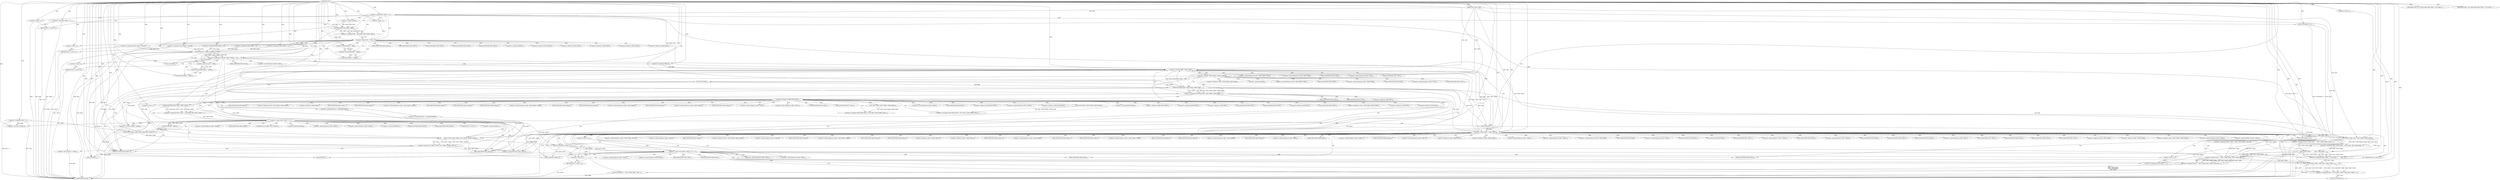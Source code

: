 digraph "FUN1" {  
"8" [label = <(METHOD,FUN1)<SUB>1</SUB>> ]
"406" [label = <(METHOD_RETURN,int)<SUB>1</SUB>> ]
"9" [label = <(PARAM,struct VAR1 *VAR2)<SUB>1</SUB>> ]
"15" [label = <(&lt;operator&gt;.assignment,*VAR9 = &quot;&quot;)<SUB>8</SUB>> ]
"20" [label = <(&lt;operator&gt;.assignment,VAR11 = 1)<SUB>12</SUB>> ]
"38" [label = <(&lt;operator&gt;.assignment,VAR7 = open(VAR9, VAR17|VAR18, 0666))<SUB>23</SUB>> ]
"61" [label = <(&lt;operator&gt;.assignment,VAR10.VAR19 = VAR20)<SUB>29</SUB>> ]
"66" [label = <(&lt;operator&gt;.assignment,VAR10.VAR21 = VAR22)<SUB>30</SUB>> ]
"71" [label = <(&lt;operator&gt;.assignment,VAR10.VAR23 = 0)<SUB>31</SUB>> ]
"76" [label = <(&lt;operator&gt;.assignment,VAR10.VAR24 = 1)<SUB>32</SUB>> ]
"81" [label = <(&lt;operator&gt;.assignment,VAR10.VAR25 = 0)<SUB>33</SUB>> ]
"282" [label = <(&lt;operator&gt;.assignment,VAR2-&gt;VAR30.VAR30 = FUN12(VAR2, VAR2-&gt;VAR27[VAR...)<SUB>97</SUB>> ]
"299" [label = <(&lt;operator&gt;.assignment,VAR2-&gt;VAR30.VAR36    = VAR2-&gt;VAR27[VAR8]-&gt;VAR30...)<SUB>98</SUB>> ]
"314" [label = <(&lt;operator&gt;.assignment,VAR2-&gt;VAR54 = FUN13(VAR2, &quot;&quot;, 
				     VAR2-&gt;V...)<SUB>99</SUB>> ]
"331" [label = <(&lt;operator&gt;.assignment,VAR2-&gt;VAR55 = VAR2-&gt;VAR27[VAR8]-&gt;VAR55)<SUB>102</SUB>> ]
"342" [label = <(FUN3,FUN3(VAR56,(&quot;&quot;, 
		 VAR2-&gt;VAR30.VAR30, 
		 VAR2...)<SUB>103</SUB>> ]
"371" [label = <(&lt;operator&gt;.assignment,VAR14 = FUN15(VAR2-&gt;VAR57, VAR4, VAR4-&gt;VAR44, V...)<SUB>112</SUB>> ]
"384" [label = <(FUN16,FUN16(VAR14))<SUB>114</SUB>> ]
"386" [label = <(close,close(VAR7))<SUB>116</SUB>> ]
"388" [label = <(RETURN,return 0;,return 0;)<SUB>118</SUB>> ]
"391" [label = <(close,close(VAR7))<SUB>121</SUB>> ]
"393" [label = <(close,close(VAR4-&gt;VAR44))<SUB>122</SUB>> ]
"397" [label = <(&lt;operator&gt;.assignment,VAR4-&gt;VAR44 = -1)<SUB>123</SUB>> ]
"403" [label = <(RETURN,return -1;,return -1;)<SUB>124</SUB>> ]
"26" [label = <(&lt;operator&gt;.equals,VAR2-&gt;VAR15 == 0)<SUB>17</SUB>> ]
"47" [label = <(&lt;operator&gt;.equals,VAR7 == -1)<SUB>24</SUB>> ]
"87" [label = <(&lt;operator&gt;.notEquals,FUN4(VAR7, VAR26, &amp;VAR10) != 0)<SUB>35</SUB>> ]
"111" [label = <(&lt;operator&gt;.lessThan,VAR8 &lt; VAR2-&gt;VAR15)<SUB>41</SUB>> ]
"116" [label = <(&lt;operator&gt;.postIncrement,VAR8++)<SUB>41</SUB>> ]
"272" [label = <(&lt;operator&gt;.equals,VAR8 == VAR2-&gt;VAR15)<SUB>93</SUB>> ]
"361" [label = <(&lt;operator&gt;.equals,FUN14(VAR4-&gt;VAR44, 10) == -1)<SUB>108</SUB>> ]
"389" [label = <(LITERAL,0,return 0;)<SUB>118</SUB>> ]
"404" [label = <(&lt;operator&gt;.minus,-1)<SUB>124</SUB>> ]
"32" [label = <(FUN3,FUN3(VAR16,(&quot;&quot;)))<SUB>18</SUB>> ]
"35" [label = <(RETURN,return -1;,return -1;)<SUB>19</SUB>> ]
"40" [label = <(open,open(VAR9, VAR17|VAR18, 0666))<SUB>23</SUB>> ]
"52" [label = <(FUN3,FUN3(VAR16,(&quot;&quot;, VAR9)))<SUB>25</SUB>> ]
"58" [label = <(RETURN,return -1;,return -1;)<SUB>26</SUB>> ]
"95" [label = <(FUN3,FUN3(VAR16,(&quot;&quot;, VAR9)))<SUB>36</SUB>> ]
"101" [label = <(close,close(VAR7))<SUB>37</SUB>> ]
"103" [label = <(RETURN,return -1;,return -1;)<SUB>38</SUB>> ]
"108" [label = <(&lt;operator&gt;.assignment,VAR8=0)<SUB>41</SUB>> ]
"131" [label = <(FUN5,FUN5(VAR6))<SUB>45</SUB>> ]
"210" [label = <(&lt;operator&gt;.assignment,VAR4-&gt;VAR44 = socket(VAR6.VAR31.VAR32, VAR45, V...)<SUB>70</SUB>> ]
"234" [label = <(FUN9,FUN9(VAR4-&gt;VAR44))<SUB>76</SUB>> ]
"238" [label = <(FUN10,FUN10(VAR4-&gt;VAR44,VAR47,VAR48,(char *)&amp;VAR11,si...)<SUB>78</SUB>> ]
"278" [label = <(FUN3,FUN3(VAR16,(&quot;&quot;)))<SUB>94</SUB>> ]
"288" [label = <(FUN12,FUN12(VAR2, VAR2-&gt;VAR27[VAR8]-&gt;VAR30.VAR30))<SUB>97</SUB>> ]
"318" [label = <(FUN13,FUN13(VAR2, &quot;&quot;, 
				     VAR2-&gt;VAR30.VAR30, 
	...)<SUB>99</SUB>> ]
"344" [label = <(&lt;operator&gt;.bracketedPrimary,(&quot;&quot;, 
		 VAR2-&gt;VAR30.VAR30, 
		 VAR2-&gt;VAR30.VAR...)<SUB>103</SUB>> ]
"373" [label = <(FUN15,FUN15(VAR2-&gt;VAR57, VAR4, VAR4-&gt;VAR44, VAR58,
		...)<SUB>112</SUB>> ]
"401" [label = <(&lt;operator&gt;.minus,-1)<SUB>123</SUB>> ]
"36" [label = <(&lt;operator&gt;.minus,-1)<SUB>19</SUB>> ]
"42" [label = <(&lt;operator&gt;.or,VAR17|VAR18)<SUB>23</SUB>> ]
"49" [label = <(&lt;operator&gt;.minus,-1)<SUB>24</SUB>> ]
"59" [label = <(&lt;operator&gt;.minus,-1)<SUB>26</SUB>> ]
"88" [label = <(FUN4,FUN4(VAR7, VAR26, &amp;VAR10))<SUB>35</SUB>> ]
"104" [label = <(&lt;operator&gt;.minus,-1)<SUB>38</SUB>> ]
"120" [label = <(&lt;operator&gt;.and,VAR2-&gt;VAR27[VAR8]-&gt;VAR28 &amp; VAR29)<SUB>42</SUB>> ]
"134" [label = <(&lt;operator&gt;.notEquals,FUN6(VAR2,
				VAR2-&gt;VAR27[VAR8]-&gt;VAR30.VAR30, ...)<SUB>46</SUB>> ]
"223" [label = <(&lt;operator&gt;.equals,VAR4-&gt;VAR44 == -1)<SUB>71</SUB>> ]
"251" [label = <(&lt;operator&gt;.equals,FUN11(VAR4-&gt;VAR44, (struct VAR49 * )&amp;VAR6, VAR1...)<SUB>80</SUB>> ]
"265" [label = <(&lt;operator&gt;.equals,VAR50 == VAR51)<SUB>84</SUB>> ]
"345" [label = <(&lt;operator&gt;.expressionList,&quot;&quot;, 
		 VAR2-&gt;VAR30.VAR30, 
		 VAR2-&gt;VAR30.VAR3...)<SUB>103</SUB>> ]
"362" [label = <(FUN14,FUN14(VAR4-&gt;VAR44, 10))<SUB>108</SUB>> ]
"367" [label = <(&lt;operator&gt;.minus,-1)<SUB>108</SUB>> ]
"54" [label = <(&lt;operator&gt;.bracketedPrimary,(&quot;&quot;, VAR9))<SUB>25</SUB>> ]
"97" [label = <(&lt;operator&gt;.bracketedPrimary,(&quot;&quot;, VAR9))<SUB>36</SUB>> ]
"159" [label = <(IDENTIFIER,VAR33,{
		case VAR33:
			VAR6.VAR34.VAR35 = FUN7(VAR2...)<SUB>53</SUB>> ]
"160" [label = <(&lt;operator&gt;.assignment,VAR6.VAR34.VAR35 = FUN7(VAR2-&gt;VAR27[VAR8]-&gt;VAR3...)<SUB>54</SUB>> ]
"176" [label = <(&lt;operator&gt;.assignment,VAR12 = sizeof(VAR6.VAR34))<SUB>55</SUB>> ]
"184" [label = <(IDENTIFIER,VAR37,{
		case VAR33:
			VAR6.VAR34.VAR35 = FUN7(VAR2...)<SUB>57</SUB>> ]
"185" [label = <(&lt;operator&gt;.assignment,VAR6.VAR38.VAR39 = FUN7(VAR2-&gt;VAR27[VAR8]-&gt;VAR3...)<SUB>58</SUB>> ]
"201" [label = <(&lt;operator&gt;.assignment,VAR12 = sizeof(VAR6.VAR38))<SUB>59</SUB>> ]
"214" [label = <(socket,socket(VAR6.VAR31.VAR32, VAR45, VAR46))<SUB>70</SUB>> ]
"230" [label = <(FUN8,FUN8(VAR2, &quot;&quot;))<SUB>72</SUB>> ]
"244" [label = <(&lt;operator&gt;.cast,(char *)&amp;VAR11)<SUB>78</SUB>> ]
"55" [label = <(&lt;operator&gt;.expressionList,&quot;&quot;, VAR9)<SUB>25</SUB>> ]
"98" [label = <(&lt;operator&gt;.expressionList,&quot;&quot;, VAR9)<SUB>36</SUB>> ]
"135" [label = <(FUN6,FUN6(VAR2,
				VAR2-&gt;VAR27[VAR8]-&gt;VAR30.VAR30, ...)<SUB>46</SUB>> ]
"227" [label = <(&lt;operator&gt;.minus,-1)<SUB>71</SUB>> ]
"252" [label = <(FUN11,FUN11(VAR4-&gt;VAR44, (struct VAR49 * )&amp;VAR6, VAR12))<SUB>80</SUB>> ]
"166" [label = <(FUN7,FUN7(VAR2-&gt;VAR27[VAR8]-&gt;VAR30.VAR36))<SUB>54</SUB>> ]
"191" [label = <(FUN7,FUN7(VAR2-&gt;VAR27[VAR8]-&gt;VAR30.VAR36))<SUB>58</SUB>> ]
"256" [label = <(&lt;operator&gt;.cast,(struct VAR49 * )&amp;VAR6)<SUB>80</SUB>> ]
"62" [label = <(&lt;operator&gt;.fieldAccess,VAR10.VAR19)<SUB>29</SUB>> ]
"67" [label = <(&lt;operator&gt;.fieldAccess,VAR10.VAR21)<SUB>30</SUB>> ]
"72" [label = <(&lt;operator&gt;.fieldAccess,VAR10.VAR23)<SUB>31</SUB>> ]
"77" [label = <(&lt;operator&gt;.fieldAccess,VAR10.VAR24)<SUB>32</SUB>> ]
"82" [label = <(&lt;operator&gt;.fieldAccess,VAR10.VAR25)<SUB>33</SUB>> ]
"283" [label = <(&lt;operator&gt;.fieldAccess,VAR2-&gt;VAR30.VAR30)<SUB>97</SUB>> ]
"300" [label = <(&lt;operator&gt;.fieldAccess,VAR2-&gt;VAR30.VAR36)<SUB>98</SUB>> ]
"305" [label = <(&lt;operator&gt;.fieldAccess,VAR2-&gt;VAR27[VAR8]-&gt;VAR30.VAR36)<SUB>98</SUB>> ]
"315" [label = <(&lt;operator&gt;.indirectFieldAccess,VAR2-&gt;VAR54)<SUB>99</SUB>> ]
"332" [label = <(&lt;operator&gt;.indirectFieldAccess,VAR2-&gt;VAR55)<SUB>102</SUB>> ]
"335" [label = <(&lt;operator&gt;.indirectFieldAccess,VAR2-&gt;VAR27[VAR8]-&gt;VAR55)<SUB>102</SUB>> ]
"394" [label = <(&lt;operator&gt;.indirectFieldAccess,VAR4-&gt;VAR44)<SUB>122</SUB>> ]
"398" [label = <(&lt;operator&gt;.indirectFieldAccess,VAR4-&gt;VAR44)<SUB>123</SUB>> ]
"64" [label = <(FIELD_IDENTIFIER,VAR19,VAR19)<SUB>29</SUB>> ]
"69" [label = <(FIELD_IDENTIFIER,VAR21,VAR21)<SUB>30</SUB>> ]
"74" [label = <(FIELD_IDENTIFIER,VAR23,VAR23)<SUB>31</SUB>> ]
"79" [label = <(FIELD_IDENTIFIER,VAR24,VAR24)<SUB>32</SUB>> ]
"84" [label = <(FIELD_IDENTIFIER,VAR25,VAR25)<SUB>33</SUB>> ]
"113" [label = <(&lt;operator&gt;.indirectFieldAccess,VAR2-&gt;VAR15)<SUB>41</SUB>> ]
"274" [label = <(&lt;operator&gt;.indirectFieldAccess,VAR2-&gt;VAR15)<SUB>93</SUB>> ]
"284" [label = <(&lt;operator&gt;.indirectFieldAccess,VAR2-&gt;VAR30)<SUB>97</SUB>> ]
"287" [label = <(FIELD_IDENTIFIER,VAR30,VAR30)<SUB>97</SUB>> ]
"290" [label = <(&lt;operator&gt;.fieldAccess,VAR2-&gt;VAR27[VAR8]-&gt;VAR30.VAR30)<SUB>97</SUB>> ]
"301" [label = <(&lt;operator&gt;.indirectFieldAccess,VAR2-&gt;VAR30)<SUB>98</SUB>> ]
"304" [label = <(FIELD_IDENTIFIER,VAR36,VAR36)<SUB>98</SUB>> ]
"306" [label = <(&lt;operator&gt;.indirectFieldAccess,VAR2-&gt;VAR27[VAR8]-&gt;VAR30)<SUB>98</SUB>> ]
"313" [label = <(FIELD_IDENTIFIER,VAR36,VAR36)<SUB>98</SUB>> ]
"317" [label = <(FIELD_IDENTIFIER,VAR54,VAR54)<SUB>99</SUB>> ]
"321" [label = <(&lt;operator&gt;.fieldAccess,VAR2-&gt;VAR30.VAR30)<SUB>100</SUB>> ]
"326" [label = <(&lt;operator&gt;.fieldAccess,VAR2-&gt;VAR30.VAR36)<SUB>101</SUB>> ]
"334" [label = <(FIELD_IDENTIFIER,VAR55,VAR55)<SUB>102</SUB>> ]
"336" [label = <(&lt;operator&gt;.indirectIndexAccess,VAR2-&gt;VAR27[VAR8])<SUB>102</SUB>> ]
"341" [label = <(FIELD_IDENTIFIER,VAR55,VAR55)<SUB>102</SUB>> ]
"374" [label = <(&lt;operator&gt;.indirectFieldAccess,VAR2-&gt;VAR57)<SUB>112</SUB>> ]
"378" [label = <(&lt;operator&gt;.indirectFieldAccess,VAR4-&gt;VAR44)<SUB>112</SUB>> ]
"396" [label = <(FIELD_IDENTIFIER,VAR44,VAR44)<SUB>122</SUB>> ]
"400" [label = <(FIELD_IDENTIFIER,VAR44,VAR44)<SUB>123</SUB>> ]
"91" [label = <(&lt;operator&gt;.addressOf,&amp;VAR10)<SUB>35</SUB>> ]
"115" [label = <(FIELD_IDENTIFIER,VAR15,VAR15)<SUB>41</SUB>> ]
"152" [label = <(&lt;operator&gt;.fieldAccess,VAR6.VAR31.VAR32)<SUB>52</SUB>> ]
"211" [label = <(&lt;operator&gt;.indirectFieldAccess,VAR4-&gt;VAR44)<SUB>70</SUB>> ]
"235" [label = <(&lt;operator&gt;.indirectFieldAccess,VAR4-&gt;VAR44)<SUB>76</SUB>> ]
"239" [label = <(&lt;operator&gt;.indirectFieldAccess,VAR4-&gt;VAR44)<SUB>78</SUB>> ]
"248" [label = <(&lt;operator&gt;.sizeOf,sizeof(VAR11))<SUB>78</SUB>> ]
"276" [label = <(FIELD_IDENTIFIER,VAR15,VAR15)<SUB>93</SUB>> ]
"286" [label = <(FIELD_IDENTIFIER,VAR30,VAR30)<SUB>97</SUB>> ]
"291" [label = <(&lt;operator&gt;.indirectFieldAccess,VAR2-&gt;VAR27[VAR8]-&gt;VAR30)<SUB>97</SUB>> ]
"298" [label = <(FIELD_IDENTIFIER,VAR30,VAR30)<SUB>97</SUB>> ]
"303" [label = <(FIELD_IDENTIFIER,VAR30,VAR30)<SUB>98</SUB>> ]
"307" [label = <(&lt;operator&gt;.indirectIndexAccess,VAR2-&gt;VAR27[VAR8])<SUB>98</SUB>> ]
"312" [label = <(FIELD_IDENTIFIER,VAR30,VAR30)<SUB>98</SUB>> ]
"322" [label = <(&lt;operator&gt;.indirectFieldAccess,VAR2-&gt;VAR30)<SUB>100</SUB>> ]
"325" [label = <(FIELD_IDENTIFIER,VAR30,VAR30)<SUB>100</SUB>> ]
"327" [label = <(&lt;operator&gt;.indirectFieldAccess,VAR2-&gt;VAR30)<SUB>101</SUB>> ]
"330" [label = <(FIELD_IDENTIFIER,VAR36,VAR36)<SUB>101</SUB>> ]
"337" [label = <(&lt;operator&gt;.indirectFieldAccess,VAR2-&gt;VAR27)<SUB>102</SUB>> ]
"347" [label = <(&lt;operator&gt;.fieldAccess,VAR2-&gt;VAR30.VAR30)<SUB>104</SUB>> ]
"352" [label = <(&lt;operator&gt;.fieldAccess,VAR2-&gt;VAR30.VAR36)<SUB>105</SUB>> ]
"357" [label = <(&lt;operator&gt;.indirectFieldAccess,VAR2-&gt;VAR55)<SUB>106</SUB>> ]
"363" [label = <(&lt;operator&gt;.indirectFieldAccess,VAR4-&gt;VAR44)<SUB>108</SUB>> ]
"376" [label = <(FIELD_IDENTIFIER,VAR57,VAR57)<SUB>112</SUB>> ]
"380" [label = <(FIELD_IDENTIFIER,VAR44,VAR44)<SUB>112</SUB>> ]
"121" [label = <(&lt;operator&gt;.indirectFieldAccess,VAR2-&gt;VAR27[VAR8]-&gt;VAR28)<SUB>42</SUB>> ]
"153" [label = <(&lt;operator&gt;.fieldAccess,VAR6.VAR31)<SUB>52</SUB>> ]
"156" [label = <(FIELD_IDENTIFIER,VAR32,VAR32)<SUB>52</SUB>> ]
"213" [label = <(FIELD_IDENTIFIER,VAR44,VAR44)<SUB>70</SUB>> ]
"215" [label = <(&lt;operator&gt;.fieldAccess,VAR6.VAR31.VAR32)<SUB>70</SUB>> ]
"224" [label = <(&lt;operator&gt;.indirectFieldAccess,VAR4-&gt;VAR44)<SUB>71</SUB>> ]
"237" [label = <(FIELD_IDENTIFIER,VAR44,VAR44)<SUB>76</SUB>> ]
"241" [label = <(FIELD_IDENTIFIER,VAR44,VAR44)<SUB>78</SUB>> ]
"245" [label = <(UNKNOWN,char *,char *)<SUB>78</SUB>> ]
"246" [label = <(&lt;operator&gt;.addressOf,&amp;VAR11)<SUB>78</SUB>> ]
"292" [label = <(&lt;operator&gt;.indirectIndexAccess,VAR2-&gt;VAR27[VAR8])<SUB>97</SUB>> ]
"297" [label = <(FIELD_IDENTIFIER,VAR30,VAR30)<SUB>97</SUB>> ]
"308" [label = <(&lt;operator&gt;.indirectFieldAccess,VAR2-&gt;VAR27)<SUB>98</SUB>> ]
"324" [label = <(FIELD_IDENTIFIER,VAR30,VAR30)<SUB>100</SUB>> ]
"329" [label = <(FIELD_IDENTIFIER,VAR30,VAR30)<SUB>101</SUB>> ]
"339" [label = <(FIELD_IDENTIFIER,VAR27,VAR27)<SUB>102</SUB>> ]
"348" [label = <(&lt;operator&gt;.indirectFieldAccess,VAR2-&gt;VAR30)<SUB>104</SUB>> ]
"351" [label = <(FIELD_IDENTIFIER,VAR30,VAR30)<SUB>104</SUB>> ]
"353" [label = <(&lt;operator&gt;.indirectFieldAccess,VAR2-&gt;VAR30)<SUB>105</SUB>> ]
"356" [label = <(FIELD_IDENTIFIER,VAR36,VAR36)<SUB>105</SUB>> ]
"359" [label = <(FIELD_IDENTIFIER,VAR55,VAR55)<SUB>106</SUB>> ]
"365" [label = <(FIELD_IDENTIFIER,VAR44,VAR44)<SUB>108</SUB>> ]
"122" [label = <(&lt;operator&gt;.indirectIndexAccess,VAR2-&gt;VAR27[VAR8])<SUB>42</SUB>> ]
"127" [label = <(FIELD_IDENTIFIER,VAR28,VAR28)<SUB>42</SUB>> ]
"137" [label = <(&lt;operator&gt;.fieldAccess,VAR2-&gt;VAR27[VAR8]-&gt;VAR30.VAR30)<SUB>47</SUB>> ]
"146" [label = <(&lt;operator&gt;.addressOf,&amp;VAR6)<SUB>48</SUB>> ]
"155" [label = <(FIELD_IDENTIFIER,VAR31,VAR31)<SUB>52</SUB>> ]
"161" [label = <(&lt;operator&gt;.fieldAccess,VAR6.VAR34.VAR35)<SUB>54</SUB>> ]
"178" [label = <(&lt;operator&gt;.sizeOf,sizeof(VAR6.VAR34))<SUB>55</SUB>> ]
"186" [label = <(&lt;operator&gt;.fieldAccess,VAR6.VAR38.VAR39)<SUB>58</SUB>> ]
"203" [label = <(&lt;operator&gt;.sizeOf,sizeof(VAR6.VAR38))<SUB>59</SUB>> ]
"216" [label = <(&lt;operator&gt;.fieldAccess,VAR6.VAR31)<SUB>70</SUB>> ]
"219" [label = <(FIELD_IDENTIFIER,VAR32,VAR32)<SUB>70</SUB>> ]
"226" [label = <(FIELD_IDENTIFIER,VAR44,VAR44)<SUB>71</SUB>> ]
"253" [label = <(&lt;operator&gt;.indirectFieldAccess,VAR4-&gt;VAR44)<SUB>80</SUB>> ]
"293" [label = <(&lt;operator&gt;.indirectFieldAccess,VAR2-&gt;VAR27)<SUB>97</SUB>> ]
"310" [label = <(FIELD_IDENTIFIER,VAR27,VAR27)<SUB>98</SUB>> ]
"350" [label = <(FIELD_IDENTIFIER,VAR30,VAR30)<SUB>104</SUB>> ]
"355" [label = <(FIELD_IDENTIFIER,VAR30,VAR30)<SUB>105</SUB>> ]
"123" [label = <(&lt;operator&gt;.indirectFieldAccess,VAR2-&gt;VAR27)<SUB>42</SUB>> ]
"138" [label = <(&lt;operator&gt;.indirectFieldAccess,VAR2-&gt;VAR27[VAR8]-&gt;VAR30)<SUB>47</SUB>> ]
"145" [label = <(FIELD_IDENTIFIER,VAR30,VAR30)<SUB>47</SUB>> ]
"162" [label = <(&lt;operator&gt;.fieldAccess,VAR6.VAR34)<SUB>54</SUB>> ]
"165" [label = <(FIELD_IDENTIFIER,VAR35,VAR35)<SUB>54</SUB>> ]
"167" [label = <(&lt;operator&gt;.fieldAccess,VAR2-&gt;VAR27[VAR8]-&gt;VAR30.VAR36)<SUB>54</SUB>> ]
"179" [label = <(&lt;operator&gt;.fieldAccess,VAR6.VAR34)<SUB>55</SUB>> ]
"187" [label = <(&lt;operator&gt;.fieldAccess,VAR6.VAR38)<SUB>58</SUB>> ]
"190" [label = <(FIELD_IDENTIFIER,VAR39,VAR39)<SUB>58</SUB>> ]
"192" [label = <(&lt;operator&gt;.fieldAccess,VAR2-&gt;VAR27[VAR8]-&gt;VAR30.VAR36)<SUB>58</SUB>> ]
"204" [label = <(&lt;operator&gt;.fieldAccess,VAR6.VAR38)<SUB>59</SUB>> ]
"218" [label = <(FIELD_IDENTIFIER,VAR31,VAR31)<SUB>70</SUB>> ]
"255" [label = <(FIELD_IDENTIFIER,VAR44,VAR44)<SUB>80</SUB>> ]
"257" [label = <(UNKNOWN,struct VAR49 *,struct VAR49 *)<SUB>80</SUB>> ]
"258" [label = <(&lt;operator&gt;.addressOf,&amp;VAR6)<SUB>80</SUB>> ]
"295" [label = <(FIELD_IDENTIFIER,VAR27,VAR27)<SUB>97</SUB>> ]
"125" [label = <(FIELD_IDENTIFIER,VAR27,VAR27)<SUB>42</SUB>> ]
"139" [label = <(&lt;operator&gt;.indirectIndexAccess,VAR2-&gt;VAR27[VAR8])<SUB>47</SUB>> ]
"144" [label = <(FIELD_IDENTIFIER,VAR30,VAR30)<SUB>47</SUB>> ]
"164" [label = <(FIELD_IDENTIFIER,VAR34,VAR34)<SUB>54</SUB>> ]
"168" [label = <(&lt;operator&gt;.indirectFieldAccess,VAR2-&gt;VAR27[VAR8]-&gt;VAR30)<SUB>54</SUB>> ]
"175" [label = <(FIELD_IDENTIFIER,VAR36,VAR36)<SUB>54</SUB>> ]
"181" [label = <(FIELD_IDENTIFIER,VAR34,VAR34)<SUB>55</SUB>> ]
"189" [label = <(FIELD_IDENTIFIER,VAR38,VAR38)<SUB>58</SUB>> ]
"193" [label = <(&lt;operator&gt;.indirectFieldAccess,VAR2-&gt;VAR27[VAR8]-&gt;VAR30)<SUB>58</SUB>> ]
"200" [label = <(FIELD_IDENTIFIER,VAR36,VAR36)<SUB>58</SUB>> ]
"206" [label = <(FIELD_IDENTIFIER,VAR38,VAR38)<SUB>59</SUB>> ]
"140" [label = <(&lt;operator&gt;.indirectFieldAccess,VAR2-&gt;VAR27)<SUB>47</SUB>> ]
"169" [label = <(&lt;operator&gt;.indirectIndexAccess,VAR2-&gt;VAR27[VAR8])<SUB>54</SUB>> ]
"174" [label = <(FIELD_IDENTIFIER,VAR30,VAR30)<SUB>54</SUB>> ]
"194" [label = <(&lt;operator&gt;.indirectIndexAccess,VAR2-&gt;VAR27[VAR8])<SUB>58</SUB>> ]
"199" [label = <(FIELD_IDENTIFIER,VAR30,VAR30)<SUB>58</SUB>> ]
"142" [label = <(FIELD_IDENTIFIER,VAR27,VAR27)<SUB>47</SUB>> ]
"170" [label = <(&lt;operator&gt;.indirectFieldAccess,VAR2-&gt;VAR27)<SUB>54</SUB>> ]
"195" [label = <(&lt;operator&gt;.indirectFieldAccess,VAR2-&gt;VAR27)<SUB>58</SUB>> ]
"172" [label = <(FIELD_IDENTIFIER,VAR27,VAR27)<SUB>54</SUB>> ]
"197" [label = <(FIELD_IDENTIFIER,VAR27,VAR27)<SUB>58</SUB>> ]
  "35" -> "406"  [ label = "DDG: &lt;RET&gt;"] 
  "388" -> "406"  [ label = "DDG: &lt;RET&gt;"] 
  "58" -> "406"  [ label = "DDG: &lt;RET&gt;"] 
  "103" -> "406"  [ label = "DDG: &lt;RET&gt;"] 
  "403" -> "406"  [ label = "DDG: &lt;RET&gt;"] 
  "9" -> "406"  [ label = "DDG: VAR2"] 
  "15" -> "406"  [ label = "DDG: VAR9"] 
  "15" -> "406"  [ label = "DDG: *VAR9 = &quot;&quot;"] 
  "20" -> "406"  [ label = "DDG: VAR11"] 
  "20" -> "406"  [ label = "DDG: VAR11 = 1"] 
  "26" -> "406"  [ label = "DDG: VAR2-&gt;VAR15"] 
  "26" -> "406"  [ label = "DDG: VAR2-&gt;VAR15 == 0"] 
  "32" -> "406"  [ label = "DDG: VAR16"] 
  "32" -> "406"  [ label = "DDG: FUN3(VAR16,(&quot;&quot;))"] 
  "36" -> "406"  [ label = "DDG: -1"] 
  "238" -> "406"  [ label = "DDG: VAR48"] 
  "265" -> "406"  [ label = "DDG: VAR51"] 
  "373" -> "406"  [ label = "DDG: VAR59"] 
  "88" -> "406"  [ label = "DDG: VAR26"] 
  "342" -> "406"  [ label = "DDG: VAR56"] 
  "120" -> "406"  [ label = "DDG: VAR29"] 
  "66" -> "406"  [ label = "DDG: VAR22"] 
  "42" -> "406"  [ label = "DDG: VAR17"] 
  "214" -> "406"  [ label = "DDG: VAR45"] 
  "61" -> "406"  [ label = "DDG: VAR20"] 
  "8" -> "9"  [ label = "DDG: "] 
  "8" -> "15"  [ label = "DDG: "] 
  "8" -> "20"  [ label = "DDG: "] 
  "40" -> "38"  [ label = "DDG: VAR9"] 
  "40" -> "38"  [ label = "DDG: VAR17|VAR18"] 
  "40" -> "38"  [ label = "DDG: 0666"] 
  "8" -> "61"  [ label = "DDG: "] 
  "8" -> "66"  [ label = "DDG: "] 
  "8" -> "71"  [ label = "DDG: "] 
  "8" -> "76"  [ label = "DDG: "] 
  "8" -> "81"  [ label = "DDG: "] 
  "288" -> "282"  [ label = "DDG: VAR2"] 
  "288" -> "282"  [ label = "DDG: VAR2-&gt;VAR27[VAR8]-&gt;VAR30.VAR30"] 
  "318" -> "314"  [ label = "DDG: VAR2"] 
  "318" -> "314"  [ label = "DDG: &quot;&quot;"] 
  "318" -> "314"  [ label = "DDG: VAR2-&gt;VAR30.VAR30"] 
  "318" -> "314"  [ label = "DDG: VAR2-&gt;VAR30.VAR36"] 
  "373" -> "371"  [ label = "DDG: VAR59"] 
  "373" -> "371"  [ label = "DDG: VAR4"] 
  "373" -> "371"  [ label = "DDG: VAR58"] 
  "373" -> "371"  [ label = "DDG: VAR4-&gt;VAR44"] 
  "373" -> "371"  [ label = "DDG: VAR2"] 
  "373" -> "371"  [ label = "DDG: VAR2-&gt;VAR57"] 
  "389" -> "388"  [ label = "DDG: 0"] 
  "8" -> "388"  [ label = "DDG: "] 
  "401" -> "397"  [ label = "DDG: 1"] 
  "404" -> "403"  [ label = "DDG: -1"] 
  "8" -> "342"  [ label = "DDG: "] 
  "344" -> "342"  [ label = "DDG: &quot;&quot;, 
		 VAR2-&gt;VAR30.VAR30, 
		 VAR2-&gt;VAR30.VAR36, 
		 VAR2-&gt;VAR55"] 
  "371" -> "384"  [ label = "DDG: VAR14"] 
  "8" -> "384"  [ label = "DDG: "] 
  "88" -> "386"  [ label = "DDG: VAR7"] 
  "8" -> "386"  [ label = "DDG: "] 
  "8" -> "389"  [ label = "DDG: "] 
  "88" -> "391"  [ label = "DDG: VAR7"] 
  "8" -> "391"  [ label = "DDG: "] 
  "223" -> "393"  [ label = "DDG: VAR4-&gt;VAR44"] 
  "252" -> "393"  [ label = "DDG: VAR4-&gt;VAR44"] 
  "362" -> "393"  [ label = "DDG: VAR4-&gt;VAR44"] 
  "9" -> "26"  [ label = "DDG: VAR2"] 
  "8" -> "26"  [ label = "DDG: "] 
  "36" -> "35"  [ label = "DDG: -1"] 
  "15" -> "40"  [ label = "DDG: VAR9"] 
  "8" -> "40"  [ label = "DDG: "] 
  "42" -> "40"  [ label = "DDG: VAR17"] 
  "42" -> "40"  [ label = "DDG: VAR18"] 
  "38" -> "47"  [ label = "DDG: VAR7"] 
  "8" -> "47"  [ label = "DDG: "] 
  "49" -> "47"  [ label = "DDG: 1"] 
  "59" -> "58"  [ label = "DDG: -1"] 
  "88" -> "87"  [ label = "DDG: VAR7"] 
  "88" -> "87"  [ label = "DDG: VAR26"] 
  "88" -> "87"  [ label = "DDG: &amp;VAR10"] 
  "8" -> "87"  [ label = "DDG: "] 
  "104" -> "103"  [ label = "DDG: -1"] 
  "8" -> "108"  [ label = "DDG: "] 
  "108" -> "111"  [ label = "DDG: VAR8"] 
  "116" -> "111"  [ label = "DDG: VAR8"] 
  "8" -> "111"  [ label = "DDG: "] 
  "9" -> "111"  [ label = "DDG: VAR2"] 
  "26" -> "111"  [ label = "DDG: VAR2-&gt;VAR15"] 
  "135" -> "111"  [ label = "DDG: VAR2"] 
  "230" -> "111"  [ label = "DDG: VAR2"] 
  "111" -> "116"  [ label = "DDG: VAR8"] 
  "8" -> "116"  [ label = "DDG: "] 
  "214" -> "210"  [ label = "DDG: VAR6.VAR31.VAR32"] 
  "214" -> "210"  [ label = "DDG: VAR45"] 
  "214" -> "210"  [ label = "DDG: VAR46"] 
  "111" -> "272"  [ label = "DDG: VAR8"] 
  "8" -> "272"  [ label = "DDG: "] 
  "9" -> "272"  [ label = "DDG: VAR2"] 
  "111" -> "272"  [ label = "DDG: VAR2-&gt;VAR15"] 
  "135" -> "272"  [ label = "DDG: VAR2"] 
  "230" -> "272"  [ label = "DDG: VAR2"] 
  "9" -> "288"  [ label = "DDG: VAR2"] 
  "135" -> "288"  [ label = "DDG: VAR2"] 
  "272" -> "288"  [ label = "DDG: VAR2-&gt;VAR15"] 
  "230" -> "288"  [ label = "DDG: VAR2"] 
  "8" -> "288"  [ label = "DDG: "] 
  "272" -> "318"  [ label = "DDG: VAR2-&gt;VAR15"] 
  "288" -> "318"  [ label = "DDG: VAR2"] 
  "8" -> "318"  [ label = "DDG: "] 
  "282" -> "318"  [ label = "DDG: VAR2-&gt;VAR30.VAR30"] 
  "299" -> "318"  [ label = "DDG: VAR2-&gt;VAR30.VAR36"] 
  "345" -> "344"  [ label = "DDG: &quot;&quot;"] 
  "345" -> "344"  [ label = "DDG: VAR2-&gt;VAR30.VAR30"] 
  "345" -> "344"  [ label = "DDG: VAR2-&gt;VAR30.VAR36"] 
  "345" -> "344"  [ label = "DDG: VAR2-&gt;VAR55"] 
  "362" -> "361"  [ label = "DDG: VAR4-&gt;VAR44"] 
  "362" -> "361"  [ label = "DDG: 10"] 
  "367" -> "361"  [ label = "DDG: 1"] 
  "318" -> "373"  [ label = "DDG: VAR2"] 
  "362" -> "373"  [ label = "DDG: VAR4-&gt;VAR44"] 
  "8" -> "373"  [ label = "DDG: "] 
  "272" -> "373"  [ label = "DDG: VAR2-&gt;VAR15"] 
  "314" -> "373"  [ label = "DDG: VAR2-&gt;VAR54"] 
  "345" -> "373"  [ label = "DDG: VAR2-&gt;VAR55"] 
  "8" -> "401"  [ label = "DDG: "] 
  "8" -> "404"  [ label = "DDG: "] 
  "8" -> "32"  [ label = "DDG: "] 
  "8" -> "42"  [ label = "DDG: "] 
  "8" -> "49"  [ label = "DDG: "] 
  "8" -> "52"  [ label = "DDG: "] 
  "54" -> "52"  [ label = "DDG: &quot;&quot;, VAR9"] 
  "47" -> "88"  [ label = "DDG: VAR7"] 
  "8" -> "88"  [ label = "DDG: "] 
  "61" -> "88"  [ label = "DDG: VAR10.VAR19"] 
  "66" -> "88"  [ label = "DDG: VAR10.VAR21"] 
  "71" -> "88"  [ label = "DDG: VAR10.VAR23"] 
  "76" -> "88"  [ label = "DDG: VAR10.VAR24"] 
  "81" -> "88"  [ label = "DDG: VAR10.VAR25"] 
  "8" -> "95"  [ label = "DDG: "] 
  "97" -> "95"  [ label = "DDG: &quot;&quot;, VAR9"] 
  "88" -> "101"  [ label = "DDG: VAR7"] 
  "8" -> "101"  [ label = "DDG: "] 
  "135" -> "131"  [ label = "DDG: &amp;VAR6"] 
  "8" -> "131"  [ label = "DDG: "] 
  "223" -> "234"  [ label = "DDG: VAR4-&gt;VAR44"] 
  "234" -> "238"  [ label = "DDG: VAR4-&gt;VAR44"] 
  "8" -> "238"  [ label = "DDG: "] 
  "20" -> "238"  [ label = "DDG: VAR11"] 
  "8" -> "278"  [ label = "DDG: "] 
  "8" -> "345"  [ label = "DDG: "] 
  "318" -> "345"  [ label = "DDG: VAR2-&gt;VAR30.VAR30"] 
  "318" -> "345"  [ label = "DDG: VAR2-&gt;VAR30.VAR36"] 
  "318" -> "345"  [ label = "DDG: VAR2"] 
  "331" -> "345"  [ label = "DDG: VAR2-&gt;VAR55"] 
  "223" -> "362"  [ label = "DDG: VAR4-&gt;VAR44"] 
  "252" -> "362"  [ label = "DDG: VAR4-&gt;VAR44"] 
  "8" -> "362"  [ label = "DDG: "] 
  "8" -> "367"  [ label = "DDG: "] 
  "8" -> "36"  [ label = "DDG: "] 
  "55" -> "54"  [ label = "DDG: &quot;&quot;"] 
  "55" -> "54"  [ label = "DDG: VAR9"] 
  "8" -> "59"  [ label = "DDG: "] 
  "98" -> "97"  [ label = "DDG: &quot;&quot;"] 
  "98" -> "97"  [ label = "DDG: VAR9"] 
  "8" -> "104"  [ label = "DDG: "] 
  "8" -> "120"  [ label = "DDG: "] 
  "135" -> "134"  [ label = "DDG: VAR2"] 
  "135" -> "134"  [ label = "DDG: VAR2-&gt;VAR27[VAR8]-&gt;VAR30.VAR30"] 
  "135" -> "134"  [ label = "DDG: &amp;VAR6"] 
  "8" -> "134"  [ label = "DDG: "] 
  "8" -> "159"  [ label = "DDG: "] 
  "166" -> "160"  [ label = "DDG: VAR2-&gt;VAR27[VAR8]-&gt;VAR30.VAR36"] 
  "8" -> "184"  [ label = "DDG: "] 
  "191" -> "185"  [ label = "DDG: VAR2-&gt;VAR27[VAR8]-&gt;VAR30.VAR36"] 
  "8" -> "214"  [ label = "DDG: "] 
  "210" -> "223"  [ label = "DDG: VAR4-&gt;VAR44"] 
  "227" -> "223"  [ label = "DDG: 1"] 
  "20" -> "244"  [ label = "DDG: VAR11"] 
  "8" -> "244"  [ label = "DDG: "] 
  "252" -> "251"  [ label = "DDG: VAR4-&gt;VAR44"] 
  "252" -> "251"  [ label = "DDG: (struct VAR49 * )&amp;VAR6"] 
  "252" -> "251"  [ label = "DDG: VAR12"] 
  "8" -> "251"  [ label = "DDG: "] 
  "8" -> "265"  [ label = "DDG: "] 
  "8" -> "55"  [ label = "DDG: "] 
  "40" -> "55"  [ label = "DDG: VAR9"] 
  "8" -> "98"  [ label = "DDG: "] 
  "40" -> "98"  [ label = "DDG: VAR9"] 
  "9" -> "135"  [ label = "DDG: VAR2"] 
  "111" -> "135"  [ label = "DDG: VAR2-&gt;VAR15"] 
  "230" -> "135"  [ label = "DDG: VAR2"] 
  "8" -> "135"  [ label = "DDG: "] 
  "131" -> "135"  [ label = "DDG: VAR6"] 
  "8" -> "227"  [ label = "DDG: "] 
  "111" -> "230"  [ label = "DDG: VAR2-&gt;VAR15"] 
  "135" -> "230"  [ label = "DDG: VAR2"] 
  "8" -> "230"  [ label = "DDG: "] 
  "238" -> "252"  [ label = "DDG: VAR4-&gt;VAR44"] 
  "135" -> "252"  [ label = "DDG: &amp;VAR6"] 
  "131" -> "252"  [ label = "DDG: VAR6"] 
  "8" -> "252"  [ label = "DDG: "] 
  "201" -> "252"  [ label = "DDG: VAR12"] 
  "176" -> "252"  [ label = "DDG: VAR12"] 
  "135" -> "256"  [ label = "DDG: &amp;VAR6"] 
  "131" -> "256"  [ label = "DDG: VAR6"] 
  "8" -> "256"  [ label = "DDG: "] 
  "26" -> "42"  [ label = "CDG: "] 
  "26" -> "38"  [ label = "CDG: "] 
  "26" -> "40"  [ label = "CDG: "] 
  "26" -> "36"  [ label = "CDG: "] 
  "26" -> "49"  [ label = "CDG: "] 
  "26" -> "35"  [ label = "CDG: "] 
  "26" -> "47"  [ label = "CDG: "] 
  "26" -> "32"  [ label = "CDG: "] 
  "47" -> "52"  [ label = "CDG: "] 
  "47" -> "84"  [ label = "CDG: "] 
  "47" -> "74"  [ label = "CDG: "] 
  "47" -> "76"  [ label = "CDG: "] 
  "47" -> "59"  [ label = "CDG: "] 
  "47" -> "54"  [ label = "CDG: "] 
  "47" -> "61"  [ label = "CDG: "] 
  "47" -> "88"  [ label = "CDG: "] 
  "47" -> "66"  [ label = "CDG: "] 
  "47" -> "72"  [ label = "CDG: "] 
  "47" -> "71"  [ label = "CDG: "] 
  "47" -> "55"  [ label = "CDG: "] 
  "47" -> "77"  [ label = "CDG: "] 
  "47" -> "64"  [ label = "CDG: "] 
  "47" -> "81"  [ label = "CDG: "] 
  "47" -> "69"  [ label = "CDG: "] 
  "47" -> "67"  [ label = "CDG: "] 
  "47" -> "87"  [ label = "CDG: "] 
  "47" -> "91"  [ label = "CDG: "] 
  "47" -> "79"  [ label = "CDG: "] 
  "47" -> "58"  [ label = "CDG: "] 
  "47" -> "82"  [ label = "CDG: "] 
  "47" -> "62"  [ label = "CDG: "] 
  "87" -> "272"  [ label = "CDG: "] 
  "87" -> "104"  [ label = "CDG: "] 
  "87" -> "95"  [ label = "CDG: "] 
  "87" -> "276"  [ label = "CDG: "] 
  "87" -> "108"  [ label = "CDG: "] 
  "87" -> "274"  [ label = "CDG: "] 
  "87" -> "115"  [ label = "CDG: "] 
  "87" -> "98"  [ label = "CDG: "] 
  "87" -> "113"  [ label = "CDG: "] 
  "87" -> "103"  [ label = "CDG: "] 
  "87" -> "97"  [ label = "CDG: "] 
  "87" -> "101"  [ label = "CDG: "] 
  "87" -> "111"  [ label = "CDG: "] 
  "111" -> "120"  [ label = "CDG: "] 
  "111" -> "127"  [ label = "CDG: "] 
  "111" -> "122"  [ label = "CDG: "] 
  "111" -> "123"  [ label = "CDG: "] 
  "111" -> "121"  [ label = "CDG: "] 
  "111" -> "125"  [ label = "CDG: "] 
  "272" -> "334"  [ label = "CDG: "] 
  "272" -> "292"  [ label = "CDG: "] 
  "272" -> "290"  [ label = "CDG: "] 
  "272" -> "308"  [ label = "CDG: "] 
  "272" -> "283"  [ label = "CDG: "] 
  "272" -> "326"  [ label = "CDG: "] 
  "272" -> "322"  [ label = "CDG: "] 
  "272" -> "401"  [ label = "CDG: "] 
  "272" -> "317"  [ label = "CDG: "] 
  "272" -> "356"  [ label = "CDG: "] 
  "272" -> "403"  [ label = "CDG: "] 
  "272" -> "298"  [ label = "CDG: "] 
  "272" -> "300"  [ label = "CDG: "] 
  "272" -> "394"  [ label = "CDG: "] 
  "272" -> "396"  [ label = "CDG: "] 
  "272" -> "306"  [ label = "CDG: "] 
  "272" -> "324"  [ label = "CDG: "] 
  "272" -> "336"  [ label = "CDG: "] 
  "272" -> "288"  [ label = "CDG: "] 
  "272" -> "315"  [ label = "CDG: "] 
  "272" -> "362"  [ label = "CDG: "] 
  "272" -> "355"  [ label = "CDG: "] 
  "272" -> "329"  [ label = "CDG: "] 
  "272" -> "304"  [ label = "CDG: "] 
  "272" -> "348"  [ label = "CDG: "] 
  "272" -> "347"  [ label = "CDG: "] 
  "272" -> "310"  [ label = "CDG: "] 
  "272" -> "404"  [ label = "CDG: "] 
  "272" -> "357"  [ label = "CDG: "] 
  "272" -> "278"  [ label = "CDG: "] 
  "272" -> "365"  [ label = "CDG: "] 
  "272" -> "305"  [ label = "CDG: "] 
  "272" -> "397"  [ label = "CDG: "] 
  "272" -> "335"  [ label = "CDG: "] 
  "272" -> "297"  [ label = "CDG: "] 
  "272" -> "321"  [ label = "CDG: "] 
  "272" -> "351"  [ label = "CDG: "] 
  "272" -> "342"  [ label = "CDG: "] 
  "272" -> "282"  [ label = "CDG: "] 
  "272" -> "337"  [ label = "CDG: "] 
  "272" -> "291"  [ label = "CDG: "] 
  "272" -> "307"  [ label = "CDG: "] 
  "272" -> "341"  [ label = "CDG: "] 
  "272" -> "301"  [ label = "CDG: "] 
  "272" -> "339"  [ label = "CDG: "] 
  "272" -> "332"  [ label = "CDG: "] 
  "272" -> "284"  [ label = "CDG: "] 
  "272" -> "400"  [ label = "CDG: "] 
  "272" -> "353"  [ label = "CDG: "] 
  "272" -> "293"  [ label = "CDG: "] 
  "272" -> "325"  [ label = "CDG: "] 
  "272" -> "361"  [ label = "CDG: "] 
  "272" -> "314"  [ label = "CDG: "] 
  "272" -> "318"  [ label = "CDG: "] 
  "272" -> "352"  [ label = "CDG: "] 
  "272" -> "393"  [ label = "CDG: "] 
  "272" -> "359"  [ label = "CDG: "] 
  "272" -> "286"  [ label = "CDG: "] 
  "272" -> "327"  [ label = "CDG: "] 
  "272" -> "295"  [ label = "CDG: "] 
  "272" -> "367"  [ label = "CDG: "] 
  "272" -> "299"  [ label = "CDG: "] 
  "272" -> "398"  [ label = "CDG: "] 
  "272" -> "287"  [ label = "CDG: "] 
  "272" -> "330"  [ label = "CDG: "] 
  "272" -> "345"  [ label = "CDG: "] 
  "272" -> "331"  [ label = "CDG: "] 
  "272" -> "313"  [ label = "CDG: "] 
  "272" -> "350"  [ label = "CDG: "] 
  "272" -> "303"  [ label = "CDG: "] 
  "272" -> "312"  [ label = "CDG: "] 
  "272" -> "363"  [ label = "CDG: "] 
  "272" -> "391"  [ label = "CDG: "] 
  "272" -> "344"  [ label = "CDG: "] 
  "361" -> "376"  [ label = "CDG: "] 
  "361" -> "384"  [ label = "CDG: "] 
  "361" -> "401"  [ label = "CDG: "] 
  "361" -> "403"  [ label = "CDG: "] 
  "361" -> "394"  [ label = "CDG: "] 
  "361" -> "378"  [ label = "CDG: "] 
  "361" -> "396"  [ label = "CDG: "] 
  "361" -> "374"  [ label = "CDG: "] 
  "361" -> "380"  [ label = "CDG: "] 
  "361" -> "388"  [ label = "CDG: "] 
  "361" -> "404"  [ label = "CDG: "] 
  "361" -> "397"  [ label = "CDG: "] 
  "361" -> "386"  [ label = "CDG: "] 
  "361" -> "373"  [ label = "CDG: "] 
  "361" -> "400"  [ label = "CDG: "] 
  "361" -> "393"  [ label = "CDG: "] 
  "361" -> "398"  [ label = "CDG: "] 
  "361" -> "371"  [ label = "CDG: "] 
  "361" -> "391"  [ label = "CDG: "] 
  "120" -> "146"  [ label = "CDG: "] 
  "120" -> "134"  [ label = "CDG: "] 
  "120" -> "138"  [ label = "CDG: "] 
  "120" -> "116"  [ label = "CDG: "] 
  "120" -> "140"  [ label = "CDG: "] 
  "120" -> "135"  [ label = "CDG: "] 
  "120" -> "115"  [ label = "CDG: "] 
  "120" -> "113"  [ label = "CDG: "] 
  "120" -> "145"  [ label = "CDG: "] 
  "120" -> "131"  [ label = "CDG: "] 
  "120" -> "144"  [ label = "CDG: "] 
  "120" -> "137"  [ label = "CDG: "] 
  "120" -> "139"  [ label = "CDG: "] 
  "120" -> "111"  [ label = "CDG: "] 
  "120" -> "142"  [ label = "CDG: "] 
  "134" -> "152"  [ label = "CDG: "] 
  "134" -> "116"  [ label = "CDG: "] 
  "134" -> "115"  [ label = "CDG: "] 
  "134" -> "113"  [ label = "CDG: "] 
  "134" -> "153"  [ label = "CDG: "] 
  "134" -> "155"  [ label = "CDG: "] 
  "134" -> "111"  [ label = "CDG: "] 
  "134" -> "156"  [ label = "CDG: "] 
  "152" -> "214"  [ label = "CDG: "] 
  "152" -> "167"  [ label = "CDG: "] 
  "152" -> "192"  [ label = "CDG: "] 
  "152" -> "161"  [ label = "CDG: "] 
  "152" -> "215"  [ label = "CDG: "] 
  "152" -> "226"  [ label = "CDG: "] 
  "152" -> "213"  [ label = "CDG: "] 
  "152" -> "162"  [ label = "CDG: "] 
  "152" -> "168"  [ label = "CDG: "] 
  "152" -> "204"  [ label = "CDG: "] 
  "152" -> "170"  [ label = "CDG: "] 
  "152" -> "206"  [ label = "CDG: "] 
  "152" -> "181"  [ label = "CDG: "] 
  "152" -> "195"  [ label = "CDG: "] 
  "152" -> "190"  [ label = "CDG: "] 
  "152" -> "174"  [ label = "CDG: "] 
  "152" -> "194"  [ label = "CDG: "] 
  "152" -> "224"  [ label = "CDG: "] 
  "152" -> "186"  [ label = "CDG: "] 
  "152" -> "201"  [ label = "CDG: "] 
  "152" -> "160"  [ label = "CDG: "] 
  "152" -> "116"  [ label = "CDG: "] 
  "152" -> "200"  [ label = "CDG: "] 
  "152" -> "176"  [ label = "CDG: "] 
  "152" -> "199"  [ label = "CDG: "] 
  "152" -> "216"  [ label = "CDG: "] 
  "152" -> "227"  [ label = "CDG: "] 
  "152" -> "172"  [ label = "CDG: "] 
  "152" -> "115"  [ label = "CDG: "] 
  "152" -> "113"  [ label = "CDG: "] 
  "152" -> "169"  [ label = "CDG: "] 
  "152" -> "179"  [ label = "CDG: "] 
  "152" -> "178"  [ label = "CDG: "] 
  "152" -> "185"  [ label = "CDG: "] 
  "152" -> "197"  [ label = "CDG: "] 
  "152" -> "189"  [ label = "CDG: "] 
  "152" -> "191"  [ label = "CDG: "] 
  "152" -> "223"  [ label = "CDG: "] 
  "152" -> "187"  [ label = "CDG: "] 
  "152" -> "164"  [ label = "CDG: "] 
  "152" -> "111"  [ label = "CDG: "] 
  "152" -> "193"  [ label = "CDG: "] 
  "152" -> "166"  [ label = "CDG: "] 
  "152" -> "210"  [ label = "CDG: "] 
  "152" -> "165"  [ label = "CDG: "] 
  "152" -> "211"  [ label = "CDG: "] 
  "152" -> "175"  [ label = "CDG: "] 
  "152" -> "203"  [ label = "CDG: "] 
  "152" -> "218"  [ label = "CDG: "] 
  "152" -> "219"  [ label = "CDG: "] 
  "223" -> "230"  [ label = "CDG: "] 
  "223" -> "256"  [ label = "CDG: "] 
  "223" -> "238"  [ label = "CDG: "] 
  "223" -> "258"  [ label = "CDG: "] 
  "223" -> "116"  [ label = "CDG: "] 
  "223" -> "237"  [ label = "CDG: "] 
  "223" -> "253"  [ label = "CDG: "] 
  "223" -> "241"  [ label = "CDG: "] 
  "223" -> "115"  [ label = "CDG: "] 
  "223" -> "113"  [ label = "CDG: "] 
  "223" -> "257"  [ label = "CDG: "] 
  "223" -> "244"  [ label = "CDG: "] 
  "223" -> "245"  [ label = "CDG: "] 
  "223" -> "255"  [ label = "CDG: "] 
  "223" -> "246"  [ label = "CDG: "] 
  "223" -> "239"  [ label = "CDG: "] 
  "223" -> "252"  [ label = "CDG: "] 
  "223" -> "111"  [ label = "CDG: "] 
  "223" -> "235"  [ label = "CDG: "] 
  "223" -> "251"  [ label = "CDG: "] 
  "223" -> "234"  [ label = "CDG: "] 
  "223" -> "248"  [ label = "CDG: "] 
  "251" -> "116"  [ label = "CDG: "] 
  "251" -> "115"  [ label = "CDG: "] 
  "251" -> "113"  [ label = "CDG: "] 
  "251" -> "265"  [ label = "CDG: "] 
  "251" -> "111"  [ label = "CDG: "] 
}
